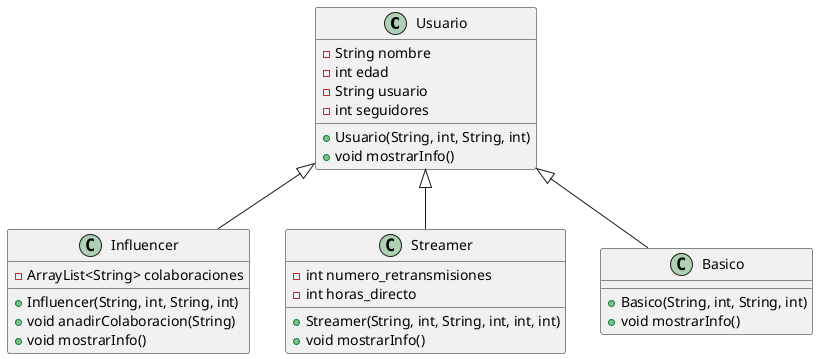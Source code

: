 @startuml

class Usuario {
    - String nombre
    - int edad
    - String usuario
    - int seguidores
    + Usuario(String, int, String, int)
    + void mostrarInfo()
}

class Influencer {
    - ArrayList<String> colaboraciones
    + Influencer(String, int, String, int)
    + void anadirColaboracion(String)
    + void mostrarInfo()
}

class Streamer {
    - int numero_retransmisiones
    - int horas_directo
    + Streamer(String, int, String, int, int, int)
    + void mostrarInfo()
}

class Basico {
    + Basico(String, int, String, int)
    + void mostrarInfo()
}

Usuario <|-- Influencer
Usuario <|-- Streamer
Usuario <|-- Basico

@enduml